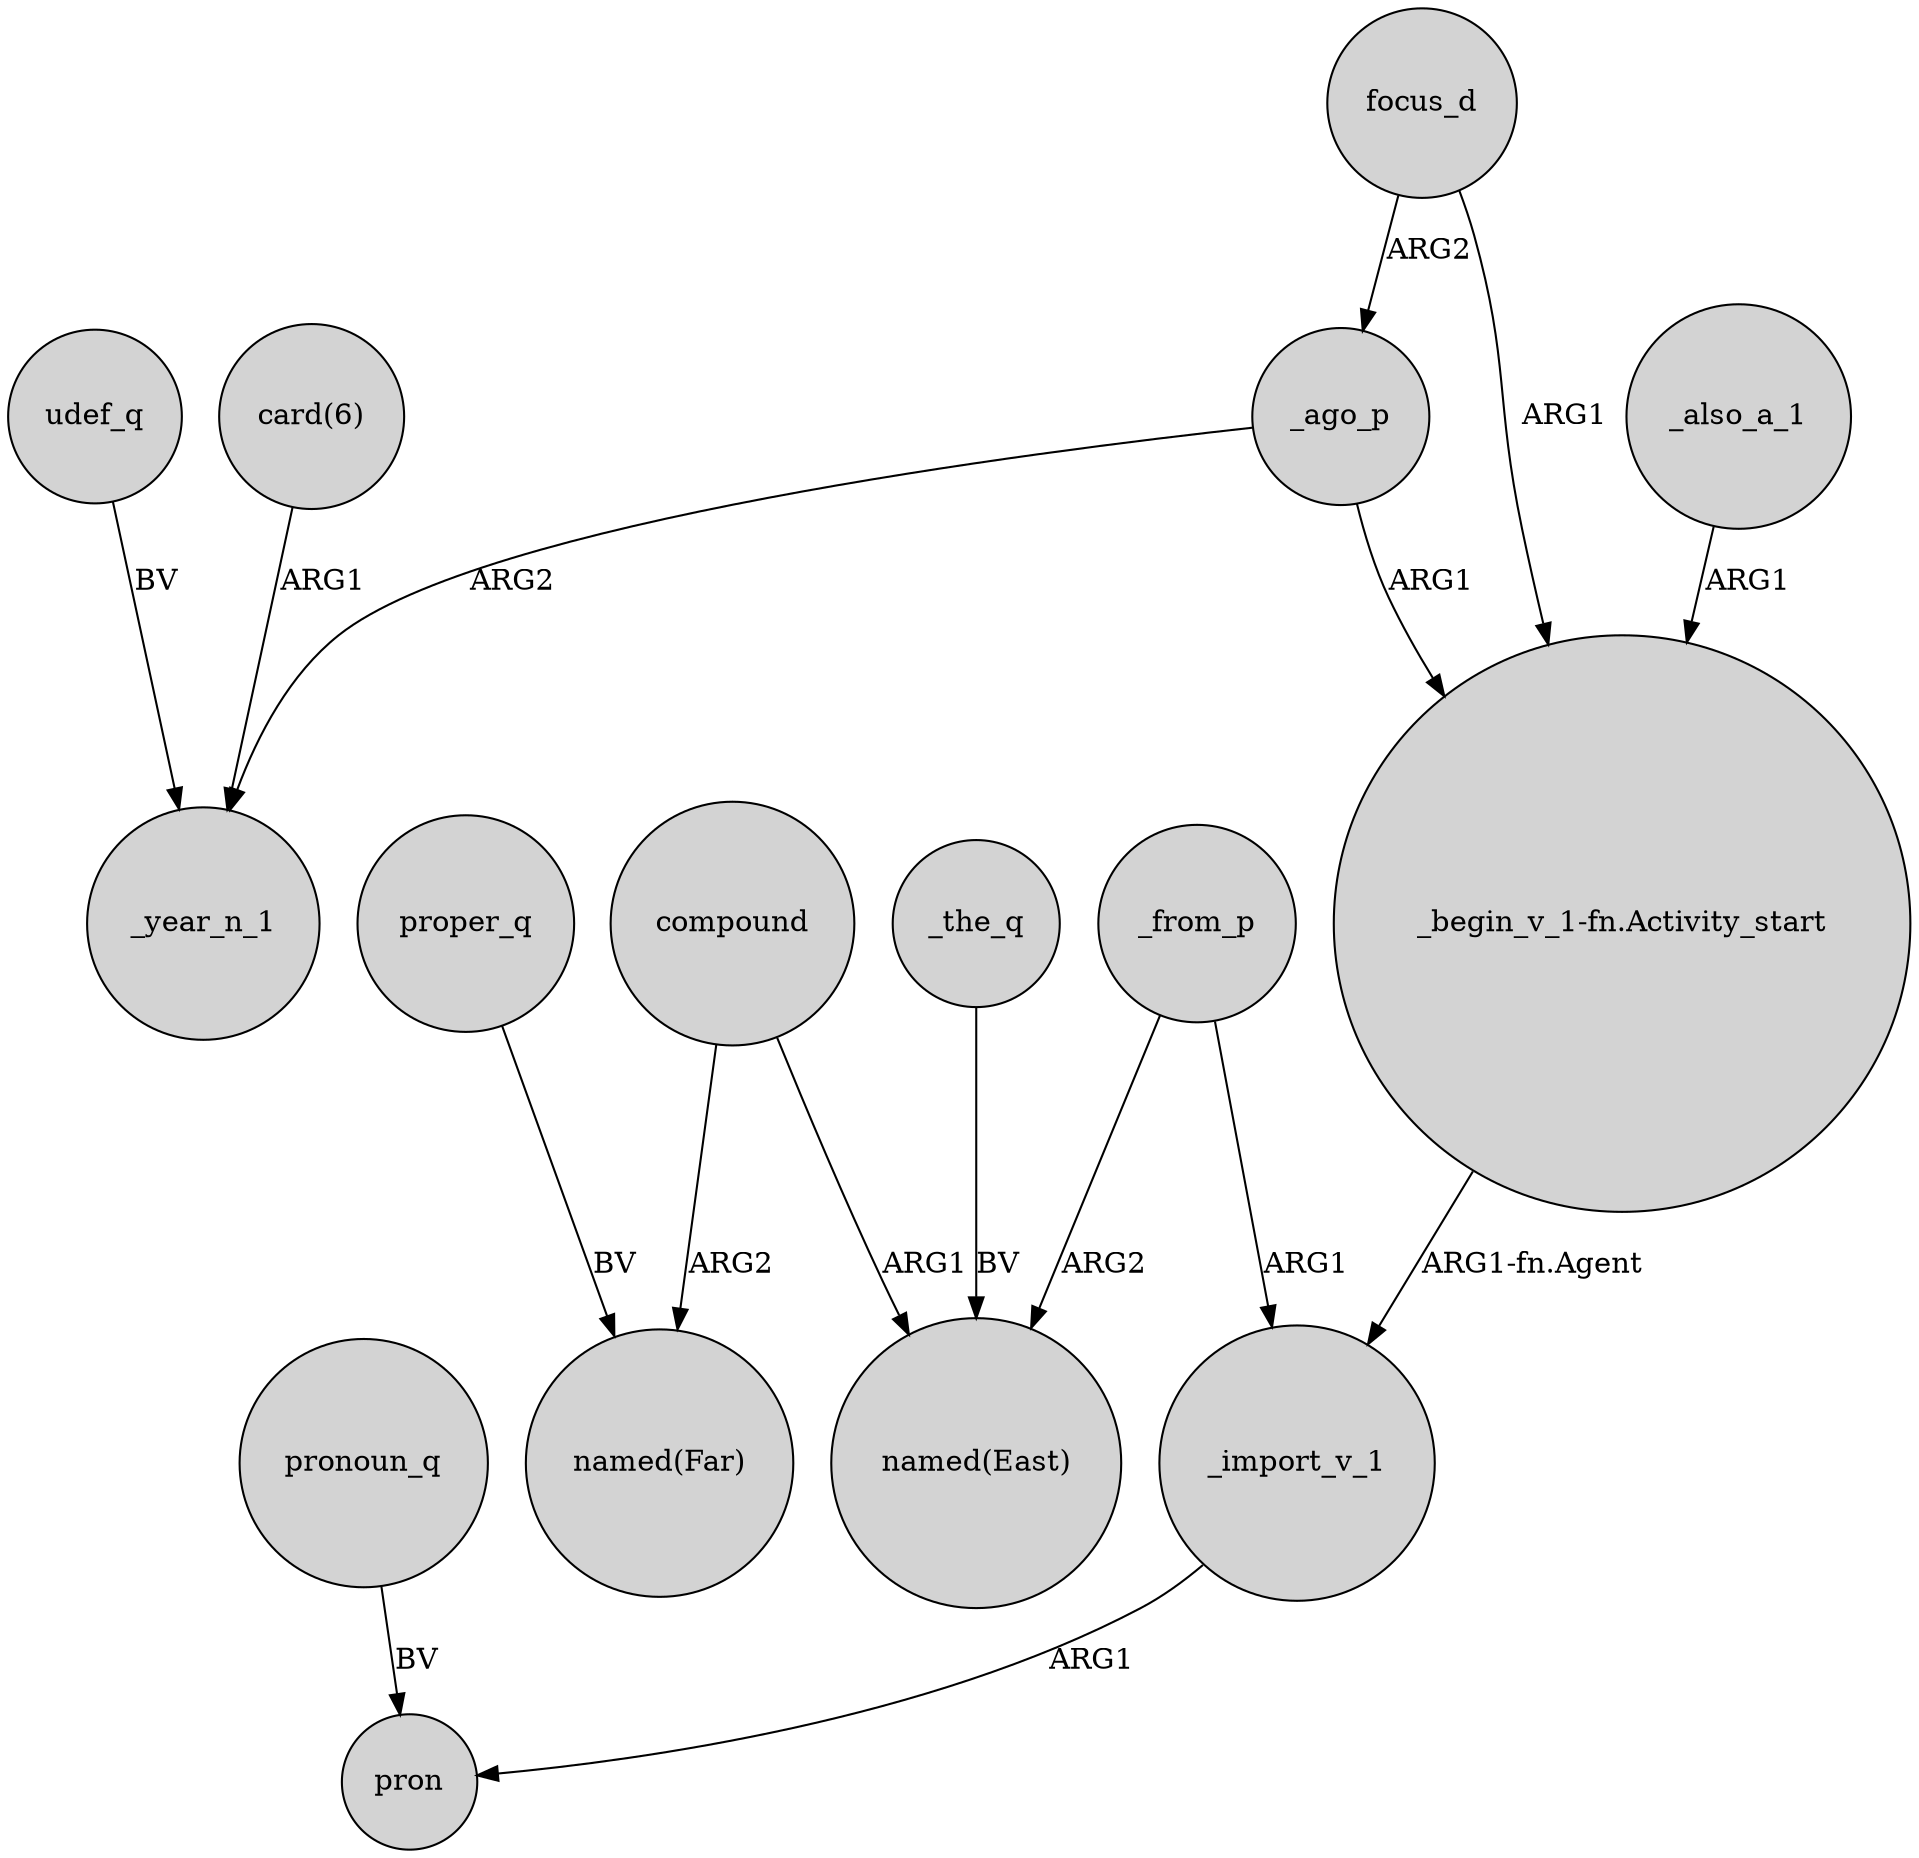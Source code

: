 digraph {
	node [shape=circle style=filled]
	_ago_p -> _year_n_1 [label=ARG2]
	proper_q -> "named(Far)" [label=BV]
	compound -> "named(Far)" [label=ARG2]
	"_begin_v_1-fn.Activity_start" -> _import_v_1 [label="ARG1-fn.Agent"]
	udef_q -> _year_n_1 [label=BV]
	focus_d -> _ago_p [label=ARG2]
	_also_a_1 -> "_begin_v_1-fn.Activity_start" [label=ARG1]
	focus_d -> "_begin_v_1-fn.Activity_start" [label=ARG1]
	_ago_p -> "_begin_v_1-fn.Activity_start" [label=ARG1]
	_import_v_1 -> pron [label=ARG1]
	_the_q -> "named(East)" [label=BV]
	compound -> "named(East)" [label=ARG1]
	"card(6)" -> _year_n_1 [label=ARG1]
	_from_p -> _import_v_1 [label=ARG1]
	_from_p -> "named(East)" [label=ARG2]
	pronoun_q -> pron [label=BV]
}
